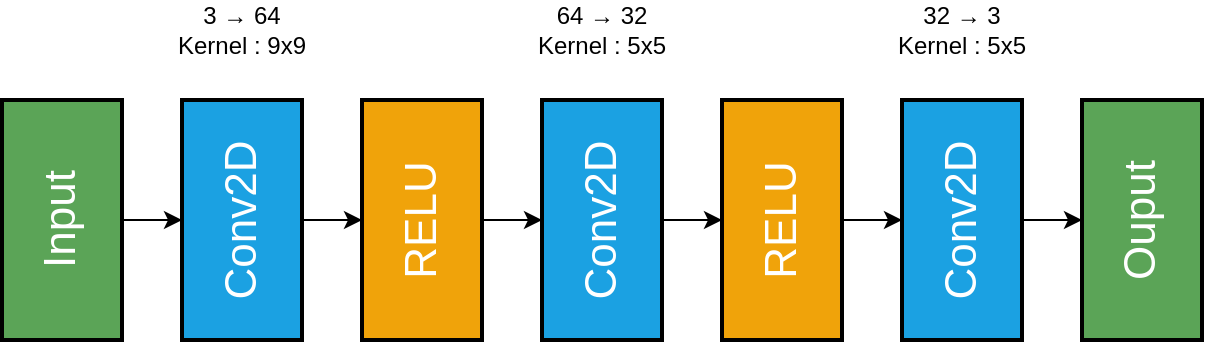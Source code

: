 <mxfile version="27.0.3">
  <diagram name="Page-1" id="ldX45UWWgHhQOTZwwglj">
    <mxGraphModel dx="1469" dy="813" grid="1" gridSize="10" guides="1" tooltips="1" connect="1" arrows="1" fold="1" page="1" pageScale="1" pageWidth="827" pageHeight="1169" math="0" shadow="0">
      <root>
        <mxCell id="0" />
        <mxCell id="1" parent="0" />
        <mxCell id="7jAFLYlnToqP1OYzs7xx-1" value="&lt;font style=&quot;font-size: 22px; color: light-dark(rgb(255, 255, 255), rgb(237, 237, 237));&quot;&gt;Input&lt;/font&gt;" style="rounded=0;whiteSpace=wrap;html=1;rotation=-90;fillColor=light-dark(#5ba457, #1f2f1e);strokeColor=light-dark(#000000, #446e2c);horizontal=0;textDirection=vertical-rl;strokeWidth=2;" vertex="1" parent="1">
          <mxGeometry x="84" y="180" width="120" height="60" as="geometry" />
        </mxCell>
        <mxCell id="7jAFLYlnToqP1OYzs7xx-10" style="edgeStyle=orthogonalEdgeStyle;rounded=0;orthogonalLoop=1;jettySize=auto;html=1;" edge="1" parent="1" source="7jAFLYlnToqP1OYzs7xx-2" target="7jAFLYlnToqP1OYzs7xx-3">
          <mxGeometry relative="1" as="geometry" />
        </mxCell>
        <mxCell id="7jAFLYlnToqP1OYzs7xx-2" value="&lt;font style=&quot;font-size: 22px;&quot;&gt;Conv2D&lt;/font&gt;" style="rounded=0;whiteSpace=wrap;html=1;rotation=-90;fillColor=#1ba1e2;fontColor=#ffffff;strokeColor=light-dark(#000000, #51afe7);strokeWidth=2;" vertex="1" parent="1">
          <mxGeometry x="174" y="180" width="120" height="60" as="geometry" />
        </mxCell>
        <mxCell id="7jAFLYlnToqP1OYzs7xx-11" style="edgeStyle=orthogonalEdgeStyle;rounded=0;orthogonalLoop=1;jettySize=auto;html=1;entryX=0.5;entryY=0;entryDx=0;entryDy=0;" edge="1" parent="1" source="7jAFLYlnToqP1OYzs7xx-3" target="7jAFLYlnToqP1OYzs7xx-4">
          <mxGeometry relative="1" as="geometry" />
        </mxCell>
        <mxCell id="7jAFLYlnToqP1OYzs7xx-3" value="&lt;font style=&quot;font-size: 22px;&quot;&gt;&lt;span style=&quot;color: light-dark(rgb(255, 255, 255), rgb(237, 237, 237));&quot;&gt;RELU&lt;/span&gt;&lt;/font&gt;" style="rounded=0;whiteSpace=wrap;html=1;rotation=-90;fillColor=#f0a30a;strokeColor=light-dark(#000000, #51afe7);fontColor=#000000;strokeWidth=2;" vertex="1" parent="1">
          <mxGeometry x="264" y="180" width="120" height="60" as="geometry" />
        </mxCell>
        <mxCell id="7jAFLYlnToqP1OYzs7xx-12" style="edgeStyle=orthogonalEdgeStyle;rounded=0;orthogonalLoop=1;jettySize=auto;html=1;" edge="1" parent="1" source="7jAFLYlnToqP1OYzs7xx-4" target="7jAFLYlnToqP1OYzs7xx-5">
          <mxGeometry relative="1" as="geometry" />
        </mxCell>
        <mxCell id="7jAFLYlnToqP1OYzs7xx-4" value="&lt;font style=&quot;font-size: 22px;&quot;&gt;Conv2D&lt;/font&gt;" style="rounded=0;whiteSpace=wrap;html=1;rotation=-90;fillColor=#1ba1e2;fontColor=#ffffff;strokeColor=light-dark(#000000, #51afe7);strokeWidth=2;" vertex="1" parent="1">
          <mxGeometry x="354" y="180" width="120" height="60" as="geometry" />
        </mxCell>
        <mxCell id="7jAFLYlnToqP1OYzs7xx-13" style="edgeStyle=orthogonalEdgeStyle;rounded=0;orthogonalLoop=1;jettySize=auto;html=1;" edge="1" parent="1" source="7jAFLYlnToqP1OYzs7xx-5" target="7jAFLYlnToqP1OYzs7xx-6">
          <mxGeometry relative="1" as="geometry" />
        </mxCell>
        <mxCell id="7jAFLYlnToqP1OYzs7xx-5" value="&lt;span style=&quot;color: rgb(255, 255, 255);&quot;&gt;&lt;font style=&quot;font-size: 22px;&quot;&gt;RELU&lt;/font&gt;&lt;/span&gt;" style="rounded=0;whiteSpace=wrap;html=1;rotation=-90;fillColor=#f0a30a;strokeColor=light-dark(#000000, #51afe7);fontColor=#000000;strokeWidth=2;" vertex="1" parent="1">
          <mxGeometry x="444" y="180" width="120" height="60" as="geometry" />
        </mxCell>
        <mxCell id="7jAFLYlnToqP1OYzs7xx-14" style="edgeStyle=orthogonalEdgeStyle;rounded=0;orthogonalLoop=1;jettySize=auto;html=1;" edge="1" parent="1" source="7jAFLYlnToqP1OYzs7xx-6" target="7jAFLYlnToqP1OYzs7xx-8">
          <mxGeometry relative="1" as="geometry" />
        </mxCell>
        <mxCell id="7jAFLYlnToqP1OYzs7xx-6" value="&lt;font style=&quot;font-size: 22px;&quot;&gt;Conv2D&lt;/font&gt;" style="rounded=0;whiteSpace=wrap;html=1;rotation=-90;fillColor=#1ba1e2;fontColor=#ffffff;strokeColor=light-dark(#000000, #51afe7);strokeWidth=2;" vertex="1" parent="1">
          <mxGeometry x="534" y="180" width="120" height="60" as="geometry" />
        </mxCell>
        <mxCell id="7jAFLYlnToqP1OYzs7xx-8" value="&lt;div&gt;&lt;font style=&quot;font-size: 22px; color: rgb(255, 255, 255);&quot;&gt;Ouput&lt;/font&gt;&lt;/div&gt;" style="rounded=0;whiteSpace=wrap;html=1;rotation=-90;fillColor=light-dark(#5ba457, #1f2f1e);strokeColor=light-dark(#000000, #446e2c);horizontal=0;textDirection=vertical-rl;strokeWidth=2;" vertex="1" parent="1">
          <mxGeometry x="624" y="180" width="120" height="60" as="geometry" />
        </mxCell>
        <mxCell id="7jAFLYlnToqP1OYzs7xx-9" value="" style="endArrow=classic;html=1;rounded=0;exitX=0.5;exitY=1;exitDx=0;exitDy=0;entryX=0.5;entryY=0;entryDx=0;entryDy=0;" edge="1" parent="1" source="7jAFLYlnToqP1OYzs7xx-1" target="7jAFLYlnToqP1OYzs7xx-2">
          <mxGeometry width="50" height="50" relative="1" as="geometry">
            <mxPoint x="390" y="450" as="sourcePoint" />
            <mxPoint x="440" y="400" as="targetPoint" />
          </mxGeometry>
        </mxCell>
        <mxCell id="7jAFLYlnToqP1OYzs7xx-16" value="3 → 64 Kernel : 9x9" style="text;html=1;align=center;verticalAlign=middle;whiteSpace=wrap;rounded=0;" vertex="1" parent="1">
          <mxGeometry x="196" y="100" width="76" height="30" as="geometry" />
        </mxCell>
        <mxCell id="7jAFLYlnToqP1OYzs7xx-18" value="64 → 32 Kernel : 5x5" style="text;html=1;align=center;verticalAlign=middle;whiteSpace=wrap;rounded=0;" vertex="1" parent="1">
          <mxGeometry x="376" y="100" width="76" height="30" as="geometry" />
        </mxCell>
        <mxCell id="7jAFLYlnToqP1OYzs7xx-19" value="32 → 3 Kernel : 5x5" style="text;html=1;align=center;verticalAlign=middle;whiteSpace=wrap;rounded=0;" vertex="1" parent="1">
          <mxGeometry x="556" y="100" width="76" height="30" as="geometry" />
        </mxCell>
      </root>
    </mxGraphModel>
  </diagram>
</mxfile>
